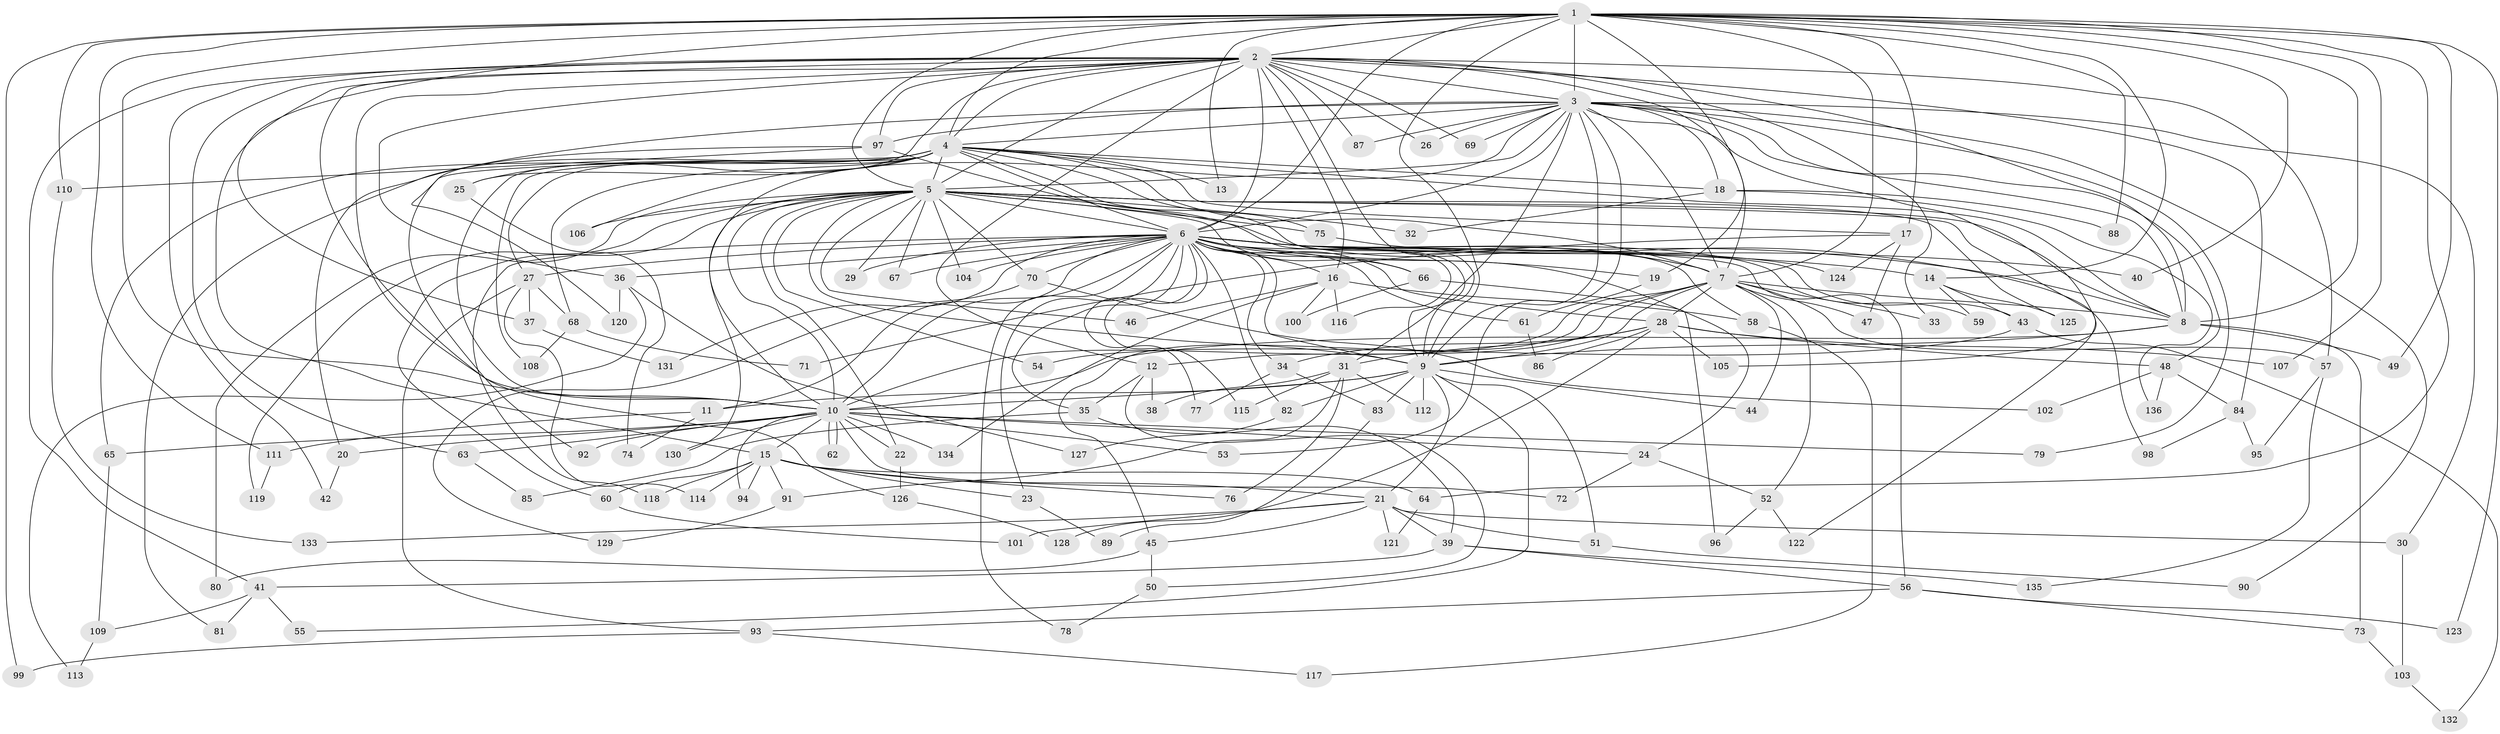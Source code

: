 // coarse degree distribution, {35: 0.00980392156862745, 25: 0.00980392156862745, 19: 0.00980392156862745, 21: 0.00980392156862745, 24: 0.00980392156862745, 36: 0.00980392156862745, 13: 0.00980392156862745, 14: 0.00980392156862745, 4: 0.10784313725490197, 2: 0.46078431372549017, 5: 0.058823529411764705, 10: 0.0196078431372549, 7: 0.029411764705882353, 3: 0.19607843137254902, 6: 0.029411764705882353, 11: 0.00980392156862745, 1: 0.00980392156862745}
// Generated by graph-tools (version 1.1) at 2025/51/02/27/25 19:51:50]
// undirected, 136 vertices, 297 edges
graph export_dot {
graph [start="1"]
  node [color=gray90,style=filled];
  1;
  2;
  3;
  4;
  5;
  6;
  7;
  8;
  9;
  10;
  11;
  12;
  13;
  14;
  15;
  16;
  17;
  18;
  19;
  20;
  21;
  22;
  23;
  24;
  25;
  26;
  27;
  28;
  29;
  30;
  31;
  32;
  33;
  34;
  35;
  36;
  37;
  38;
  39;
  40;
  41;
  42;
  43;
  44;
  45;
  46;
  47;
  48;
  49;
  50;
  51;
  52;
  53;
  54;
  55;
  56;
  57;
  58;
  59;
  60;
  61;
  62;
  63;
  64;
  65;
  66;
  67;
  68;
  69;
  70;
  71;
  72;
  73;
  74;
  75;
  76;
  77;
  78;
  79;
  80;
  81;
  82;
  83;
  84;
  85;
  86;
  87;
  88;
  89;
  90;
  91;
  92;
  93;
  94;
  95;
  96;
  97;
  98;
  99;
  100;
  101;
  102;
  103;
  104;
  105;
  106;
  107;
  108;
  109;
  110;
  111;
  112;
  113;
  114;
  115;
  116;
  117;
  118;
  119;
  120;
  121;
  122;
  123;
  124;
  125;
  126;
  127;
  128;
  129;
  130;
  131;
  132;
  133;
  134;
  135;
  136;
  1 -- 2;
  1 -- 3;
  1 -- 4;
  1 -- 5;
  1 -- 6;
  1 -- 7;
  1 -- 8;
  1 -- 9;
  1 -- 10;
  1 -- 13;
  1 -- 14;
  1 -- 17;
  1 -- 19;
  1 -- 37;
  1 -- 40;
  1 -- 49;
  1 -- 64;
  1 -- 88;
  1 -- 99;
  1 -- 107;
  1 -- 110;
  1 -- 111;
  1 -- 123;
  2 -- 3;
  2 -- 4;
  2 -- 5;
  2 -- 6;
  2 -- 7;
  2 -- 8;
  2 -- 9;
  2 -- 10;
  2 -- 12;
  2 -- 15;
  2 -- 16;
  2 -- 25;
  2 -- 26;
  2 -- 33;
  2 -- 36;
  2 -- 41;
  2 -- 42;
  2 -- 57;
  2 -- 63;
  2 -- 69;
  2 -- 84;
  2 -- 87;
  2 -- 97;
  2 -- 126;
  3 -- 4;
  3 -- 5;
  3 -- 6;
  3 -- 7;
  3 -- 8;
  3 -- 9;
  3 -- 10;
  3 -- 18;
  3 -- 20;
  3 -- 26;
  3 -- 30;
  3 -- 31;
  3 -- 48;
  3 -- 53;
  3 -- 69;
  3 -- 79;
  3 -- 87;
  3 -- 90;
  3 -- 97;
  3 -- 105;
  4 -- 5;
  4 -- 6;
  4 -- 7;
  4 -- 8;
  4 -- 9;
  4 -- 10;
  4 -- 13;
  4 -- 17;
  4 -- 18;
  4 -- 25;
  4 -- 27;
  4 -- 65;
  4 -- 68;
  4 -- 75;
  4 -- 81;
  4 -- 92;
  4 -- 106;
  4 -- 108;
  5 -- 6;
  5 -- 7;
  5 -- 8;
  5 -- 9;
  5 -- 10;
  5 -- 22;
  5 -- 29;
  5 -- 32;
  5 -- 46;
  5 -- 54;
  5 -- 60;
  5 -- 66;
  5 -- 67;
  5 -- 70;
  5 -- 75;
  5 -- 80;
  5 -- 104;
  5 -- 106;
  5 -- 119;
  5 -- 122;
  5 -- 125;
  5 -- 130;
  6 -- 7;
  6 -- 8;
  6 -- 9;
  6 -- 10;
  6 -- 11;
  6 -- 14;
  6 -- 16;
  6 -- 19;
  6 -- 23;
  6 -- 24;
  6 -- 27;
  6 -- 28;
  6 -- 29;
  6 -- 34;
  6 -- 35;
  6 -- 36;
  6 -- 40;
  6 -- 43;
  6 -- 56;
  6 -- 58;
  6 -- 59;
  6 -- 61;
  6 -- 66;
  6 -- 67;
  6 -- 70;
  6 -- 77;
  6 -- 78;
  6 -- 82;
  6 -- 104;
  6 -- 115;
  6 -- 118;
  6 -- 124;
  6 -- 131;
  7 -- 8;
  7 -- 9;
  7 -- 10;
  7 -- 12;
  7 -- 28;
  7 -- 33;
  7 -- 44;
  7 -- 45;
  7 -- 47;
  7 -- 52;
  7 -- 57;
  8 -- 9;
  8 -- 10;
  8 -- 49;
  8 -- 73;
  9 -- 10;
  9 -- 11;
  9 -- 21;
  9 -- 44;
  9 -- 51;
  9 -- 55;
  9 -- 82;
  9 -- 83;
  9 -- 112;
  10 -- 15;
  10 -- 20;
  10 -- 22;
  10 -- 24;
  10 -- 53;
  10 -- 62;
  10 -- 62;
  10 -- 63;
  10 -- 65;
  10 -- 72;
  10 -- 79;
  10 -- 92;
  10 -- 94;
  10 -- 130;
  10 -- 134;
  11 -- 74;
  11 -- 111;
  12 -- 35;
  12 -- 38;
  12 -- 50;
  14 -- 43;
  14 -- 59;
  14 -- 125;
  15 -- 21;
  15 -- 23;
  15 -- 60;
  15 -- 64;
  15 -- 76;
  15 -- 91;
  15 -- 94;
  15 -- 114;
  15 -- 118;
  16 -- 46;
  16 -- 58;
  16 -- 100;
  16 -- 116;
  16 -- 134;
  17 -- 47;
  17 -- 71;
  17 -- 124;
  18 -- 32;
  18 -- 88;
  18 -- 136;
  19 -- 61;
  20 -- 42;
  21 -- 30;
  21 -- 39;
  21 -- 45;
  21 -- 51;
  21 -- 101;
  21 -- 121;
  21 -- 133;
  22 -- 126;
  23 -- 89;
  24 -- 52;
  24 -- 72;
  25 -- 74;
  27 -- 37;
  27 -- 68;
  27 -- 93;
  27 -- 114;
  28 -- 31;
  28 -- 34;
  28 -- 48;
  28 -- 86;
  28 -- 105;
  28 -- 107;
  28 -- 128;
  30 -- 103;
  31 -- 38;
  31 -- 76;
  31 -- 91;
  31 -- 112;
  31 -- 115;
  34 -- 77;
  34 -- 83;
  35 -- 39;
  35 -- 85;
  36 -- 113;
  36 -- 120;
  36 -- 127;
  37 -- 131;
  39 -- 41;
  39 -- 56;
  39 -- 135;
  41 -- 55;
  41 -- 81;
  41 -- 109;
  43 -- 54;
  43 -- 132;
  45 -- 50;
  45 -- 80;
  48 -- 84;
  48 -- 102;
  48 -- 136;
  50 -- 78;
  51 -- 90;
  52 -- 96;
  52 -- 122;
  56 -- 73;
  56 -- 93;
  56 -- 123;
  57 -- 95;
  57 -- 135;
  58 -- 117;
  60 -- 101;
  61 -- 86;
  63 -- 85;
  64 -- 121;
  65 -- 109;
  66 -- 96;
  66 -- 100;
  68 -- 71;
  68 -- 108;
  70 -- 102;
  70 -- 129;
  73 -- 103;
  75 -- 98;
  82 -- 127;
  83 -- 89;
  84 -- 95;
  84 -- 98;
  91 -- 129;
  93 -- 99;
  93 -- 117;
  97 -- 110;
  97 -- 116;
  97 -- 120;
  103 -- 132;
  109 -- 113;
  110 -- 133;
  111 -- 119;
  126 -- 128;
}
